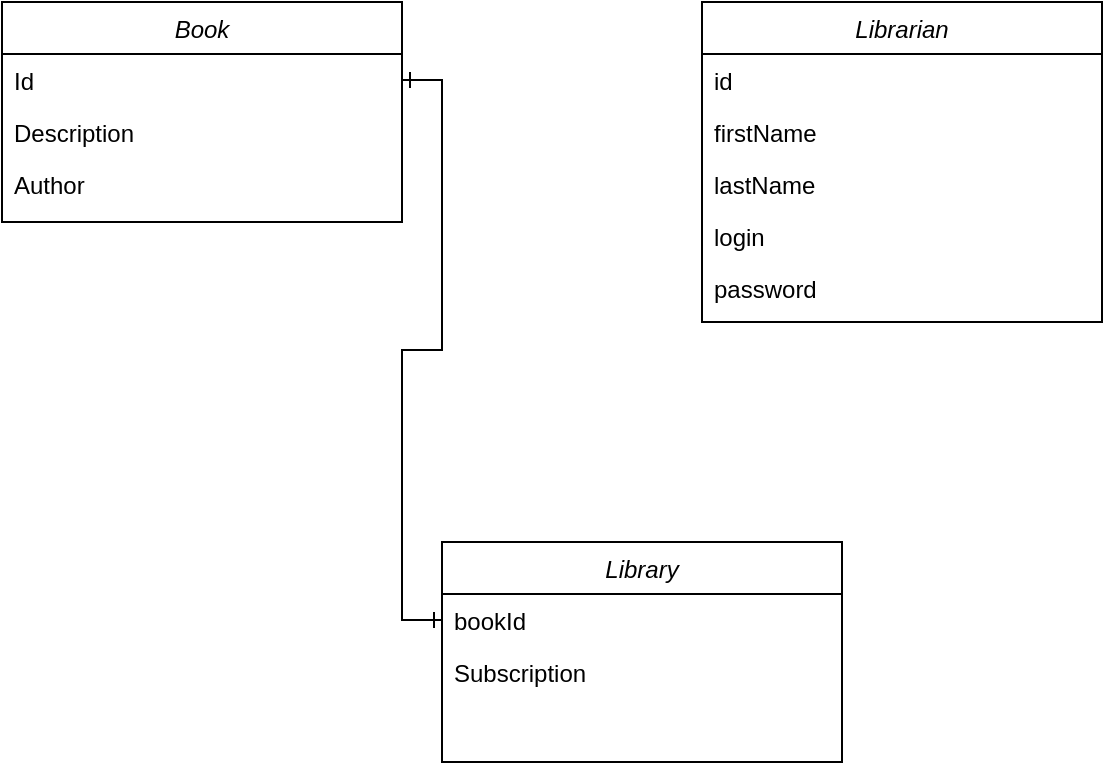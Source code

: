 <mxfile version="14.6.6" type="github">
  <diagram id="9h4yj5T2f9_JEZqQix1i" name="Page-1">
    <mxGraphModel dx="1422" dy="762" grid="1" gridSize="10" guides="1" tooltips="1" connect="1" arrows="1" fold="1" page="1" pageScale="1" pageWidth="827" pageHeight="1169" math="0" shadow="0">
      <root>
        <mxCell id="0" />
        <mxCell id="1" parent="0" />
        <mxCell id="eAz5B13cvxcsro4il63W-2" value="Book" style="swimlane;fontStyle=2;align=center;verticalAlign=top;childLayout=stackLayout;horizontal=1;startSize=26;horizontalStack=0;resizeParent=1;resizeLast=0;collapsible=1;marginBottom=0;rounded=0;shadow=0;strokeWidth=1;" vertex="1" parent="1">
          <mxGeometry x="100" y="150" width="200" height="110" as="geometry">
            <mxRectangle x="220" y="120" width="160" height="26" as="alternateBounds" />
          </mxGeometry>
        </mxCell>
        <mxCell id="eAz5B13cvxcsro4il63W-3" value="Id" style="text;align=left;verticalAlign=top;spacingLeft=4;spacingRight=4;overflow=hidden;rotatable=0;points=[[0,0.5],[1,0.5]];portConstraint=eastwest;" vertex="1" parent="eAz5B13cvxcsro4il63W-2">
          <mxGeometry y="26" width="200" height="26" as="geometry" />
        </mxCell>
        <mxCell id="eAz5B13cvxcsro4il63W-4" value="Description" style="text;align=left;verticalAlign=top;spacingLeft=4;spacingRight=4;overflow=hidden;rotatable=0;points=[[0,0.5],[1,0.5]];portConstraint=eastwest;rounded=0;shadow=0;html=0;" vertex="1" parent="eAz5B13cvxcsro4il63W-2">
          <mxGeometry y="52" width="200" height="26" as="geometry" />
        </mxCell>
        <mxCell id="eAz5B13cvxcsro4il63W-5" value="Author" style="text;align=left;verticalAlign=top;spacingLeft=4;spacingRight=4;overflow=hidden;rotatable=0;points=[[0,0.5],[1,0.5]];portConstraint=eastwest;rounded=0;shadow=0;html=0;" vertex="1" parent="eAz5B13cvxcsro4il63W-2">
          <mxGeometry y="78" width="200" height="26" as="geometry" />
        </mxCell>
        <mxCell id="eAz5B13cvxcsro4il63W-14" value="Librarian" style="swimlane;fontStyle=2;align=center;verticalAlign=top;childLayout=stackLayout;horizontal=1;startSize=26;horizontalStack=0;resizeParent=1;resizeLast=0;collapsible=1;marginBottom=0;rounded=0;shadow=0;strokeWidth=1;" vertex="1" parent="1">
          <mxGeometry x="450" y="150" width="200" height="160" as="geometry">
            <mxRectangle x="220" y="120" width="160" height="26" as="alternateBounds" />
          </mxGeometry>
        </mxCell>
        <mxCell id="eAz5B13cvxcsro4il63W-15" value="id " style="text;align=left;verticalAlign=top;spacingLeft=4;spacingRight=4;overflow=hidden;rotatable=0;points=[[0,0.5],[1,0.5]];portConstraint=eastwest;" vertex="1" parent="eAz5B13cvxcsro4il63W-14">
          <mxGeometry y="26" width="200" height="26" as="geometry" />
        </mxCell>
        <mxCell id="eAz5B13cvxcsro4il63W-16" value="firstName" style="text;align=left;verticalAlign=top;spacingLeft=4;spacingRight=4;overflow=hidden;rotatable=0;points=[[0,0.5],[1,0.5]];portConstraint=eastwest;rounded=0;shadow=0;html=0;" vertex="1" parent="eAz5B13cvxcsro4il63W-14">
          <mxGeometry y="52" width="200" height="26" as="geometry" />
        </mxCell>
        <mxCell id="eAz5B13cvxcsro4il63W-17" value="lastName" style="text;align=left;verticalAlign=top;spacingLeft=4;spacingRight=4;overflow=hidden;rotatable=0;points=[[0,0.5],[1,0.5]];portConstraint=eastwest;rounded=0;shadow=0;html=0;" vertex="1" parent="eAz5B13cvxcsro4il63W-14">
          <mxGeometry y="78" width="200" height="26" as="geometry" />
        </mxCell>
        <mxCell id="eAz5B13cvxcsro4il63W-18" value="login" style="text;align=left;verticalAlign=top;spacingLeft=4;spacingRight=4;overflow=hidden;rotatable=0;points=[[0,0.5],[1,0.5]];portConstraint=eastwest;rounded=0;shadow=0;html=0;" vertex="1" parent="eAz5B13cvxcsro4il63W-14">
          <mxGeometry y="104" width="200" height="26" as="geometry" />
        </mxCell>
        <mxCell id="eAz5B13cvxcsro4il63W-19" value="password" style="text;align=left;verticalAlign=top;spacingLeft=4;spacingRight=4;overflow=hidden;rotatable=0;points=[[0,0.5],[1,0.5]];portConstraint=eastwest;rounded=0;shadow=0;html=0;" vertex="1" parent="eAz5B13cvxcsro4il63W-14">
          <mxGeometry y="130" width="200" height="26" as="geometry" />
        </mxCell>
        <mxCell id="eAz5B13cvxcsro4il63W-20" value="Library" style="swimlane;fontStyle=2;align=center;verticalAlign=top;childLayout=stackLayout;horizontal=1;startSize=26;horizontalStack=0;resizeParent=1;resizeLast=0;collapsible=1;marginBottom=0;rounded=0;shadow=0;strokeWidth=1;" vertex="1" parent="1">
          <mxGeometry x="320" y="420" width="200" height="110" as="geometry">
            <mxRectangle x="220" y="120" width="160" height="26" as="alternateBounds" />
          </mxGeometry>
        </mxCell>
        <mxCell id="eAz5B13cvxcsro4il63W-21" value="bookId" style="text;align=left;verticalAlign=top;spacingLeft=4;spacingRight=4;overflow=hidden;rotatable=0;points=[[0,0.5],[1,0.5]];portConstraint=eastwest;" vertex="1" parent="eAz5B13cvxcsro4il63W-20">
          <mxGeometry y="26" width="200" height="26" as="geometry" />
        </mxCell>
        <mxCell id="eAz5B13cvxcsro4il63W-8" value="Subscription" style="text;align=left;verticalAlign=top;spacingLeft=4;spacingRight=4;overflow=hidden;rotatable=0;points=[[0,0.5],[1,0.5]];portConstraint=eastwest;rounded=0;shadow=0;html=0;" vertex="1" parent="eAz5B13cvxcsro4il63W-20">
          <mxGeometry y="52" width="200" height="26" as="geometry" />
        </mxCell>
        <mxCell id="eAz5B13cvxcsro4il63W-26" style="edgeStyle=orthogonalEdgeStyle;rounded=0;orthogonalLoop=1;jettySize=auto;html=1;entryX=0;entryY=0.5;entryDx=0;entryDy=0;endArrow=ERone;endFill=0;startArrow=ERone;startFill=0;" edge="1" parent="1" source="eAz5B13cvxcsro4il63W-3" target="eAz5B13cvxcsro4il63W-21">
          <mxGeometry relative="1" as="geometry" />
        </mxCell>
      </root>
    </mxGraphModel>
  </diagram>
</mxfile>
